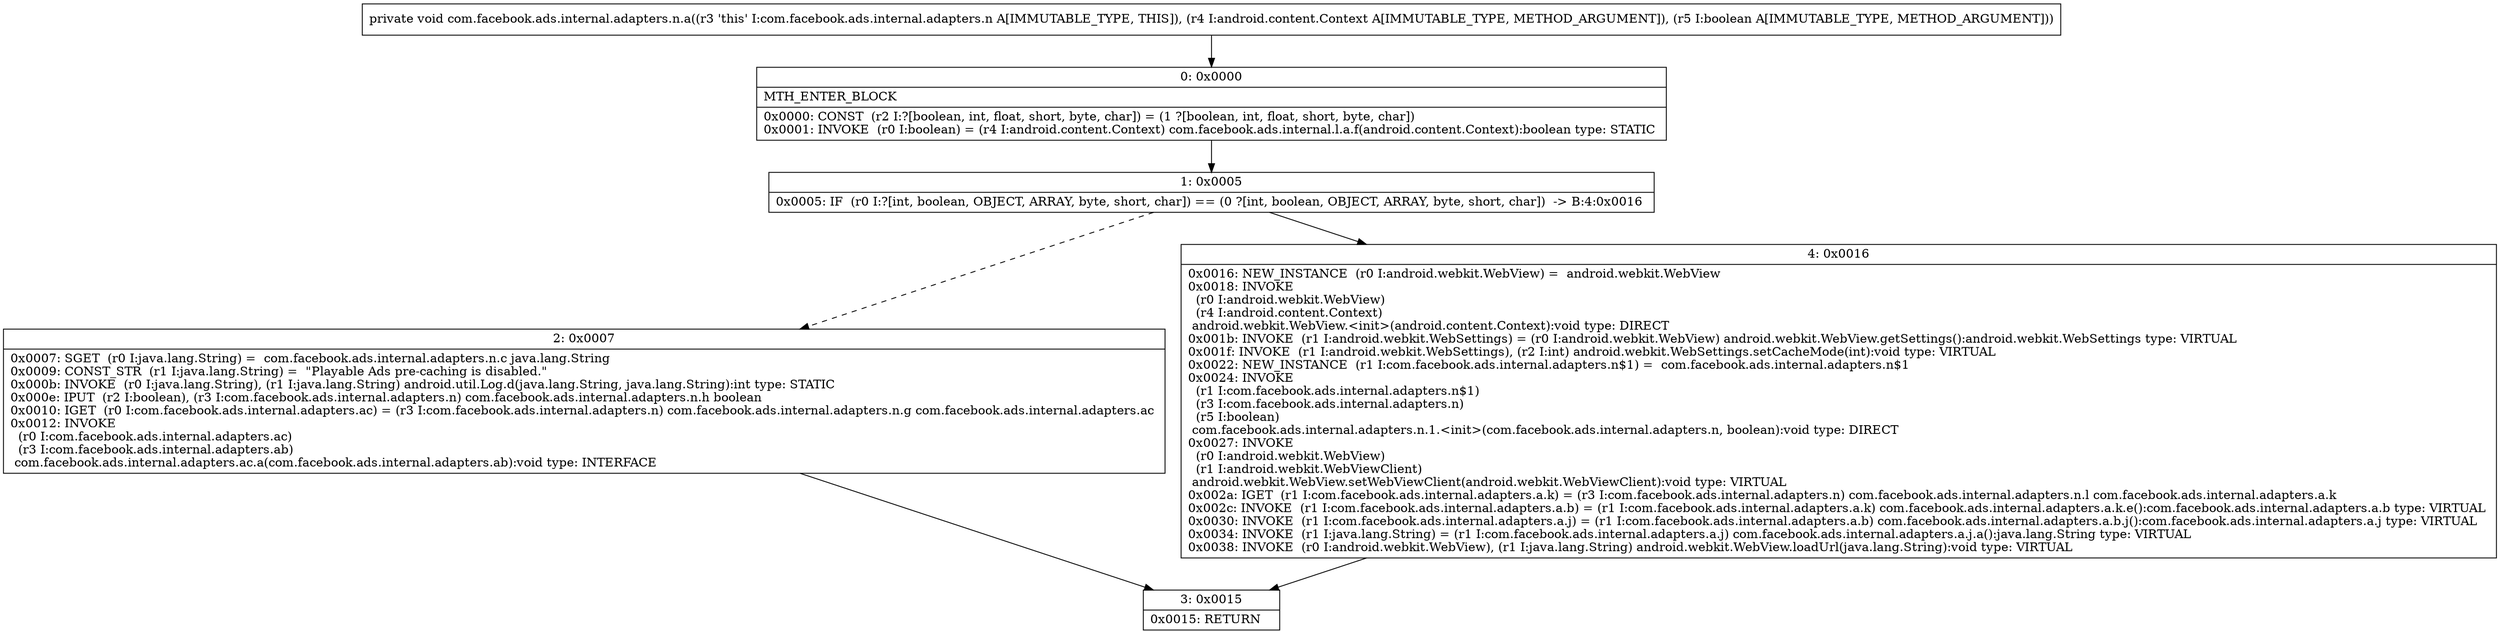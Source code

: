 digraph "CFG forcom.facebook.ads.internal.adapters.n.a(Landroid\/content\/Context;Z)V" {
Node_0 [shape=record,label="{0\:\ 0x0000|MTH_ENTER_BLOCK\l|0x0000: CONST  (r2 I:?[boolean, int, float, short, byte, char]) = (1 ?[boolean, int, float, short, byte, char]) \l0x0001: INVOKE  (r0 I:boolean) = (r4 I:android.content.Context) com.facebook.ads.internal.l.a.f(android.content.Context):boolean type: STATIC \l}"];
Node_1 [shape=record,label="{1\:\ 0x0005|0x0005: IF  (r0 I:?[int, boolean, OBJECT, ARRAY, byte, short, char]) == (0 ?[int, boolean, OBJECT, ARRAY, byte, short, char])  \-\> B:4:0x0016 \l}"];
Node_2 [shape=record,label="{2\:\ 0x0007|0x0007: SGET  (r0 I:java.lang.String) =  com.facebook.ads.internal.adapters.n.c java.lang.String \l0x0009: CONST_STR  (r1 I:java.lang.String) =  \"Playable Ads pre\-caching is disabled.\" \l0x000b: INVOKE  (r0 I:java.lang.String), (r1 I:java.lang.String) android.util.Log.d(java.lang.String, java.lang.String):int type: STATIC \l0x000e: IPUT  (r2 I:boolean), (r3 I:com.facebook.ads.internal.adapters.n) com.facebook.ads.internal.adapters.n.h boolean \l0x0010: IGET  (r0 I:com.facebook.ads.internal.adapters.ac) = (r3 I:com.facebook.ads.internal.adapters.n) com.facebook.ads.internal.adapters.n.g com.facebook.ads.internal.adapters.ac \l0x0012: INVOKE  \l  (r0 I:com.facebook.ads.internal.adapters.ac)\l  (r3 I:com.facebook.ads.internal.adapters.ab)\l com.facebook.ads.internal.adapters.ac.a(com.facebook.ads.internal.adapters.ab):void type: INTERFACE \l}"];
Node_3 [shape=record,label="{3\:\ 0x0015|0x0015: RETURN   \l}"];
Node_4 [shape=record,label="{4\:\ 0x0016|0x0016: NEW_INSTANCE  (r0 I:android.webkit.WebView) =  android.webkit.WebView \l0x0018: INVOKE  \l  (r0 I:android.webkit.WebView)\l  (r4 I:android.content.Context)\l android.webkit.WebView.\<init\>(android.content.Context):void type: DIRECT \l0x001b: INVOKE  (r1 I:android.webkit.WebSettings) = (r0 I:android.webkit.WebView) android.webkit.WebView.getSettings():android.webkit.WebSettings type: VIRTUAL \l0x001f: INVOKE  (r1 I:android.webkit.WebSettings), (r2 I:int) android.webkit.WebSettings.setCacheMode(int):void type: VIRTUAL \l0x0022: NEW_INSTANCE  (r1 I:com.facebook.ads.internal.adapters.n$1) =  com.facebook.ads.internal.adapters.n$1 \l0x0024: INVOKE  \l  (r1 I:com.facebook.ads.internal.adapters.n$1)\l  (r3 I:com.facebook.ads.internal.adapters.n)\l  (r5 I:boolean)\l com.facebook.ads.internal.adapters.n.1.\<init\>(com.facebook.ads.internal.adapters.n, boolean):void type: DIRECT \l0x0027: INVOKE  \l  (r0 I:android.webkit.WebView)\l  (r1 I:android.webkit.WebViewClient)\l android.webkit.WebView.setWebViewClient(android.webkit.WebViewClient):void type: VIRTUAL \l0x002a: IGET  (r1 I:com.facebook.ads.internal.adapters.a.k) = (r3 I:com.facebook.ads.internal.adapters.n) com.facebook.ads.internal.adapters.n.l com.facebook.ads.internal.adapters.a.k \l0x002c: INVOKE  (r1 I:com.facebook.ads.internal.adapters.a.b) = (r1 I:com.facebook.ads.internal.adapters.a.k) com.facebook.ads.internal.adapters.a.k.e():com.facebook.ads.internal.adapters.a.b type: VIRTUAL \l0x0030: INVOKE  (r1 I:com.facebook.ads.internal.adapters.a.j) = (r1 I:com.facebook.ads.internal.adapters.a.b) com.facebook.ads.internal.adapters.a.b.j():com.facebook.ads.internal.adapters.a.j type: VIRTUAL \l0x0034: INVOKE  (r1 I:java.lang.String) = (r1 I:com.facebook.ads.internal.adapters.a.j) com.facebook.ads.internal.adapters.a.j.a():java.lang.String type: VIRTUAL \l0x0038: INVOKE  (r0 I:android.webkit.WebView), (r1 I:java.lang.String) android.webkit.WebView.loadUrl(java.lang.String):void type: VIRTUAL \l}"];
MethodNode[shape=record,label="{private void com.facebook.ads.internal.adapters.n.a((r3 'this' I:com.facebook.ads.internal.adapters.n A[IMMUTABLE_TYPE, THIS]), (r4 I:android.content.Context A[IMMUTABLE_TYPE, METHOD_ARGUMENT]), (r5 I:boolean A[IMMUTABLE_TYPE, METHOD_ARGUMENT])) }"];
MethodNode -> Node_0;
Node_0 -> Node_1;
Node_1 -> Node_2[style=dashed];
Node_1 -> Node_4;
Node_2 -> Node_3;
Node_4 -> Node_3;
}

